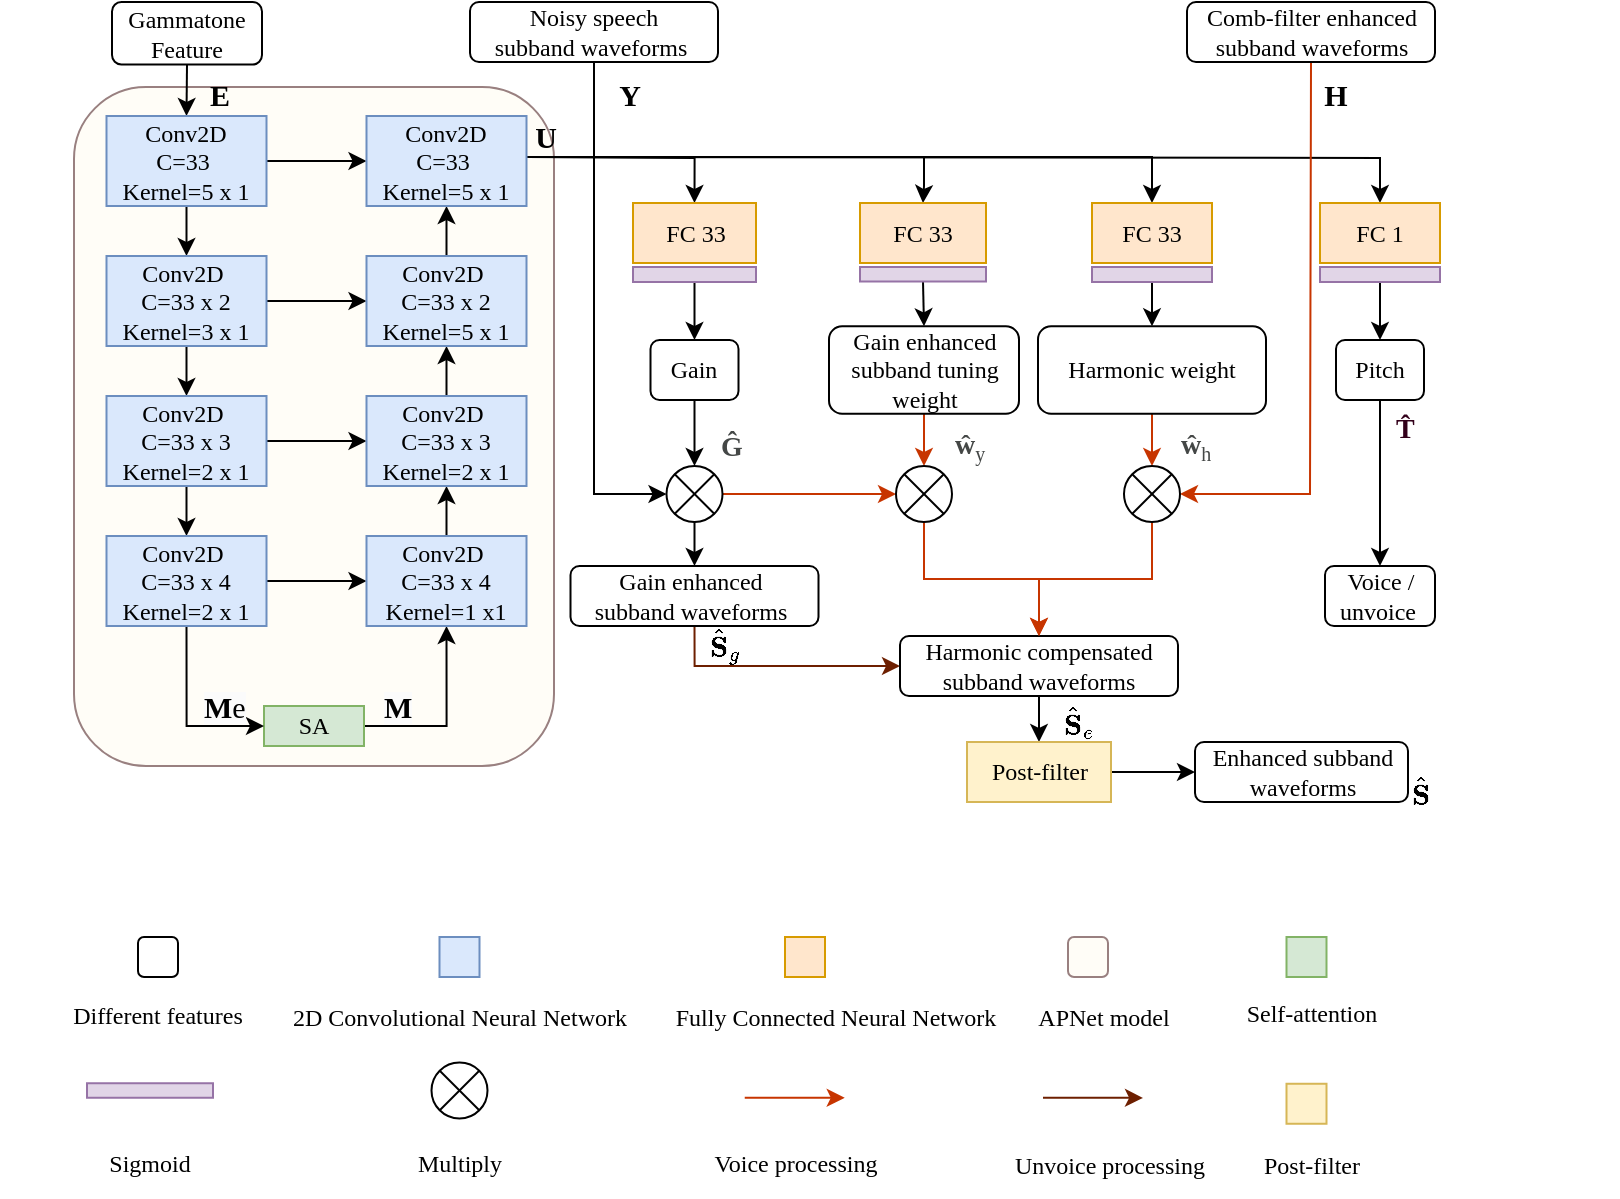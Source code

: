 <mxfile version="24.7.6">
  <diagram name="Page-1" id="zJ17UTxlqdSrX6OBl4_O">
    <mxGraphModel dx="-1433" dy="153" grid="1" gridSize="10" guides="1" tooltips="1" connect="1" arrows="1" fold="1" page="1" pageScale="1" pageWidth="850" pageHeight="1100" math="1" shadow="0">
      <root>
        <mxCell id="0" />
        <mxCell id="1" parent="0" />
        <mxCell id="dL0ZDPhnh0uilclcxEB1-1" value="" style="rounded=1;whiteSpace=wrap;html=1;fillColor=#FFFDF7;strokeColor=#998080;fontFamily=Times New Roman;" parent="1" vertex="1">
          <mxGeometry x="1787" y="50.5" width="240" height="339.5" as="geometry" />
        </mxCell>
        <mxCell id="dL0ZDPhnh0uilclcxEB1-2" value="Voice / unvoice&amp;nbsp;" style="rounded=1;whiteSpace=wrap;html=1;strokeColor=default;gradientColor=none;fontFamily=Times New Roman;" parent="1" vertex="1">
          <mxGeometry x="2412.5" y="290" width="55" height="30" as="geometry" />
        </mxCell>
        <mxCell id="dL0ZDPhnh0uilclcxEB1-3" style="edgeStyle=orthogonalEdgeStyle;rounded=0;orthogonalLoop=1;jettySize=auto;html=1;exitX=1;exitY=0.5;exitDx=0;exitDy=0;entryX=0;entryY=0.5;entryDx=0;entryDy=0;entryPerimeter=0;exitPerimeter=0;fillColor=#fa6800;strokeColor=#C73500;fontFamily=Times New Roman;" parent="1" source="dL0ZDPhnh0uilclcxEB1-52" target="dL0ZDPhnh0uilclcxEB1-54" edge="1">
          <mxGeometry relative="1" as="geometry" />
        </mxCell>
        <mxCell id="dL0ZDPhnh0uilclcxEB1-4" style="edgeStyle=orthogonalEdgeStyle;rounded=0;orthogonalLoop=1;jettySize=auto;html=1;exitX=0.5;exitY=1;exitDx=0;exitDy=0;entryX=0;entryY=0.5;entryDx=0;entryDy=0;fillColor=#a0522d;strokeColor=#6D1F00;fontFamily=Times New Roman;" parent="1" source="dL0ZDPhnh0uilclcxEB1-5" target="dL0ZDPhnh0uilclcxEB1-41" edge="1">
          <mxGeometry relative="1" as="geometry" />
        </mxCell>
        <mxCell id="dL0ZDPhnh0uilclcxEB1-5" value="Gain enhanced&amp;nbsp;&lt;br&gt;subband&amp;nbsp;waveforms&amp;nbsp;" style="rounded=1;whiteSpace=wrap;html=1;strokeColor=default;fontFamily=Times New Roman;" parent="1" vertex="1">
          <mxGeometry x="2035.25" y="290" width="124" height="30" as="geometry" />
        </mxCell>
        <mxCell id="dL0ZDPhnh0uilclcxEB1-24" style="edgeStyle=orthogonalEdgeStyle;rounded=0;orthogonalLoop=1;jettySize=auto;html=1;exitX=1;exitY=0.5;exitDx=0;exitDy=0;entryX=0.5;entryY=0;entryDx=0;entryDy=0;fontFamily=Times New Roman;" parent="1" target="dL0ZDPhnh0uilclcxEB1-31" edge="1">
          <mxGeometry relative="1" as="geometry">
            <mxPoint x="2013.5" y="85.5" as="sourcePoint" />
          </mxGeometry>
        </mxCell>
        <mxCell id="dL0ZDPhnh0uilclcxEB1-25" style="edgeStyle=orthogonalEdgeStyle;rounded=0;orthogonalLoop=1;jettySize=auto;html=1;exitX=1;exitY=0.5;exitDx=0;exitDy=0;entryX=0.5;entryY=0;entryDx=0;entryDy=0;fontFamily=Times New Roman;" parent="1" target="dL0ZDPhnh0uilclcxEB1-43" edge="1">
          <mxGeometry relative="1" as="geometry">
            <Array as="points">
              <mxPoint x="2212" y="86" />
              <mxPoint x="2212" y="100" />
              <mxPoint x="2212" y="100" />
            </Array>
            <mxPoint x="2013.5" y="85.5" as="sourcePoint" />
          </mxGeometry>
        </mxCell>
        <mxCell id="dL0ZDPhnh0uilclcxEB1-26" style="edgeStyle=orthogonalEdgeStyle;rounded=0;orthogonalLoop=1;jettySize=auto;html=1;exitX=1;exitY=0.5;exitDx=0;exitDy=0;entryX=0.5;entryY=0;entryDx=0;entryDy=0;fontFamily=Times New Roman;" parent="1" target="dL0ZDPhnh0uilclcxEB1-42" edge="1">
          <mxGeometry relative="1" as="geometry">
            <mxPoint x="2013.5" y="85.5" as="sourcePoint" />
            <Array as="points">
              <mxPoint x="2326" y="86" />
            </Array>
          </mxGeometry>
        </mxCell>
        <mxCell id="dL0ZDPhnh0uilclcxEB1-27" style="edgeStyle=orthogonalEdgeStyle;rounded=0;orthogonalLoop=1;jettySize=auto;html=1;exitX=1;exitY=0.5;exitDx=0;exitDy=0;entryX=0.5;entryY=0;entryDx=0;entryDy=0;fontFamily=Times New Roman;" parent="1" target="dL0ZDPhnh0uilclcxEB1-38" edge="1">
          <mxGeometry relative="1" as="geometry">
            <mxPoint x="2013.5" y="85.5" as="sourcePoint" />
          </mxGeometry>
        </mxCell>
        <mxCell id="dL0ZDPhnh0uilclcxEB1-118" style="edgeStyle=orthogonalEdgeStyle;rounded=0;orthogonalLoop=1;jettySize=auto;html=1;exitX=0.5;exitY=1;exitDx=0;exitDy=0;entryX=0.5;entryY=0;entryDx=0;entryDy=0;fontFamily=Times New Roman;" parent="1" source="dL0ZDPhnh0uilclcxEB1-30" target="dL0ZDPhnh0uilclcxEB1-100" edge="1">
          <mxGeometry relative="1" as="geometry" />
        </mxCell>
        <mxCell id="dL0ZDPhnh0uilclcxEB1-30" value="Gammatone Feature" style="rounded=1;whiteSpace=wrap;html=1;fontFamily=Times New Roman;" parent="1" vertex="1">
          <mxGeometry x="1806" y="8.0" width="75" height="31.25" as="geometry" />
        </mxCell>
        <mxCell id="dL0ZDPhnh0uilclcxEB1-31" value="FC 33" style="rounded=0;whiteSpace=wrap;html=1;fillColor=#ffe6cc;strokeColor=#d79b00;fontFamily=Times New Roman;" parent="1" vertex="1">
          <mxGeometry x="2066.5" y="108.5" width="61.5" height="30" as="geometry" />
        </mxCell>
        <mxCell id="dL0ZDPhnh0uilclcxEB1-32" style="edgeStyle=orthogonalEdgeStyle;rounded=0;orthogonalLoop=1;jettySize=auto;html=1;exitX=0.5;exitY=1;exitDx=0;exitDy=0;entryX=0.5;entryY=0;entryDx=0;entryDy=0;entryPerimeter=0;fontFamily=Times New Roman;" parent="1" source="dL0ZDPhnh0uilclcxEB1-33" target="dL0ZDPhnh0uilclcxEB1-52" edge="1">
          <mxGeometry relative="1" as="geometry" />
        </mxCell>
        <mxCell id="dL0ZDPhnh0uilclcxEB1-33" value="Gain" style="rounded=1;whiteSpace=wrap;html=1;fontFamily=Times New Roman;" parent="1" vertex="1">
          <mxGeometry x="2075.25" y="177" width="44" height="30" as="geometry" />
        </mxCell>
        <mxCell id="dL0ZDPhnh0uilclcxEB1-34" style="edgeStyle=orthogonalEdgeStyle;rounded=0;orthogonalLoop=1;jettySize=auto;html=1;exitX=0.5;exitY=1;exitDx=0;exitDy=0;entryX=0.5;entryY=0;entryDx=0;entryDy=0;entryPerimeter=0;fillColor=#fa6800;strokeColor=#C73500;fontFamily=Times New Roman;" parent="1" source="dL0ZDPhnh0uilclcxEB1-35" target="dL0ZDPhnh0uilclcxEB1-54" edge="1">
          <mxGeometry relative="1" as="geometry">
            <Array as="points">
              <mxPoint x="2212" y="238" />
              <mxPoint x="2212" y="238" />
            </Array>
          </mxGeometry>
        </mxCell>
        <mxCell id="dL0ZDPhnh0uilclcxEB1-35" value="Gain enhanced subband tuning weight" style="rounded=1;whiteSpace=wrap;html=1;fontFamily=Times New Roman;" parent="1" vertex="1">
          <mxGeometry x="2164.5" y="170.13" width="95" height="43.75" as="geometry" />
        </mxCell>
        <mxCell id="dL0ZDPhnh0uilclcxEB1-36" style="edgeStyle=orthogonalEdgeStyle;rounded=0;orthogonalLoop=1;jettySize=auto;html=1;exitX=0.5;exitY=1;exitDx=0;exitDy=0;entryX=0.5;entryY=0;entryDx=0;entryDy=0;entryPerimeter=0;fillColor=#fa6800;strokeColor=#C73500;fontFamily=Times New Roman;" parent="1" source="dL0ZDPhnh0uilclcxEB1-37" target="dL0ZDPhnh0uilclcxEB1-56" edge="1">
          <mxGeometry relative="1" as="geometry" />
        </mxCell>
        <mxCell id="dL0ZDPhnh0uilclcxEB1-37" value="Harmonic weight" style="rounded=1;whiteSpace=wrap;html=1;fontFamily=Times New Roman;" parent="1" vertex="1">
          <mxGeometry x="2269" y="170.13" width="114" height="43.75" as="geometry" />
        </mxCell>
        <mxCell id="dL0ZDPhnh0uilclcxEB1-38" value="FC 1" style="rounded=0;whiteSpace=wrap;html=1;fillColor=#ffe6cc;strokeColor=#d79b00;fontFamily=Times New Roman;" parent="1" vertex="1">
          <mxGeometry x="2410" y="108.5" width="60" height="30" as="geometry" />
        </mxCell>
        <mxCell id="dL0ZDPhnh0uilclcxEB1-39" style="edgeStyle=orthogonalEdgeStyle;rounded=0;orthogonalLoop=1;jettySize=auto;html=1;exitX=0.5;exitY=1;exitDx=0;exitDy=0;entryX=0.5;entryY=0;entryDx=0;entryDy=0;fontFamily=Times New Roman;" parent="1" source="dL0ZDPhnh0uilclcxEB1-40" target="dL0ZDPhnh0uilclcxEB1-2" edge="1">
          <mxGeometry relative="1" as="geometry" />
        </mxCell>
        <mxCell id="dL0ZDPhnh0uilclcxEB1-40" value="Pitch" style="rounded=1;whiteSpace=wrap;html=1;fontFamily=Times New Roman;" parent="1" vertex="1">
          <mxGeometry x="2418" y="177" width="44" height="30" as="geometry" />
        </mxCell>
        <mxCell id="S4DQuL0AChRIHme5D5WO-2" style="edgeStyle=orthogonalEdgeStyle;rounded=0;orthogonalLoop=1;jettySize=auto;html=1;exitX=0.5;exitY=1;exitDx=0;exitDy=0;entryX=0.5;entryY=0;entryDx=0;entryDy=0;" edge="1" parent="1" source="dL0ZDPhnh0uilclcxEB1-41" target="S4DQuL0AChRIHme5D5WO-1">
          <mxGeometry relative="1" as="geometry" />
        </mxCell>
        <mxCell id="dL0ZDPhnh0uilclcxEB1-41" value="Harmonic&amp;nbsp;compensated subband waveforms" style="rounded=1;whiteSpace=wrap;html=1;strokeColor=default;fontFamily=Times New Roman;" parent="1" vertex="1">
          <mxGeometry x="2200" y="325" width="139" height="30" as="geometry" />
        </mxCell>
        <mxCell id="dL0ZDPhnh0uilclcxEB1-42" value="FC 33" style="rounded=0;whiteSpace=wrap;html=1;fillColor=#ffe6cc;strokeColor=#d79b00;fontFamily=Times New Roman;" parent="1" vertex="1">
          <mxGeometry x="2296" y="108.5" width="60" height="30" as="geometry" />
        </mxCell>
        <mxCell id="dL0ZDPhnh0uilclcxEB1-43" value="FC 33" style="rounded=0;whiteSpace=wrap;html=1;fillColor=#ffe6cc;strokeColor=#d79b00;fontFamily=Times New Roman;" parent="1" vertex="1">
          <mxGeometry x="2180" y="108.5" width="63" height="30" as="geometry" />
        </mxCell>
        <mxCell id="dL0ZDPhnh0uilclcxEB1-47" style="edgeStyle=orthogonalEdgeStyle;rounded=0;orthogonalLoop=1;jettySize=auto;html=1;exitX=0.5;exitY=1;exitDx=0;exitDy=0;entryX=0;entryY=0.5;entryDx=0;entryDy=0;entryPerimeter=0;fontFamily=Times New Roman;" parent="1" source="dL0ZDPhnh0uilclcxEB1-48" target="dL0ZDPhnh0uilclcxEB1-52" edge="1">
          <mxGeometry relative="1" as="geometry" />
        </mxCell>
        <mxCell id="dL0ZDPhnh0uilclcxEB1-48" value="Noisy speech subband&amp;nbsp;waveforms&amp;nbsp;" style="rounded=1;whiteSpace=wrap;html=1;strokeColor=default;fontFamily=Times New Roman;" parent="1" vertex="1">
          <mxGeometry x="1985" y="8.0" width="124" height="30" as="geometry" />
        </mxCell>
        <mxCell id="dL0ZDPhnh0uilclcxEB1-49" style="edgeStyle=orthogonalEdgeStyle;rounded=0;orthogonalLoop=1;jettySize=auto;html=1;exitX=0.5;exitY=1;exitDx=0;exitDy=0;entryX=1;entryY=0.5;entryDx=0;entryDy=0;entryPerimeter=0;fillColor=#fa6800;strokeColor=#C73500;fontFamily=Times New Roman;" parent="1" source="dL0ZDPhnh0uilclcxEB1-50" target="dL0ZDPhnh0uilclcxEB1-56" edge="1">
          <mxGeometry relative="1" as="geometry">
            <mxPoint x="2355" y="273" as="targetPoint" />
            <Array as="points">
              <mxPoint x="2405" y="38" />
              <mxPoint x="2405" y="273" />
            </Array>
          </mxGeometry>
        </mxCell>
        <mxCell id="dL0ZDPhnh0uilclcxEB1-50" value="Comb-filter enhanced&lt;br&gt;&amp;nbsp;subband&amp;nbsp;waveforms&amp;nbsp;" style="rounded=1;whiteSpace=wrap;html=1;strokeColor=default;fontFamily=Times New Roman;" parent="1" vertex="1">
          <mxGeometry x="2343.5" y="8.0" width="124" height="30" as="geometry" />
        </mxCell>
        <mxCell id="dL0ZDPhnh0uilclcxEB1-51" style="edgeStyle=orthogonalEdgeStyle;rounded=0;orthogonalLoop=1;jettySize=auto;html=1;exitX=0.5;exitY=1;exitDx=0;exitDy=0;exitPerimeter=0;entryX=0.5;entryY=0;entryDx=0;entryDy=0;fontFamily=Times New Roman;" parent="1" source="dL0ZDPhnh0uilclcxEB1-52" target="dL0ZDPhnh0uilclcxEB1-5" edge="1">
          <mxGeometry relative="1" as="geometry" />
        </mxCell>
        <mxCell id="dL0ZDPhnh0uilclcxEB1-52" value="" style="verticalLabelPosition=bottom;verticalAlign=top;html=1;shape=mxgraph.flowchart.or;fontFamily=Times New Roman;" parent="1" vertex="1">
          <mxGeometry x="2083.25" y="240" width="28" height="28" as="geometry" />
        </mxCell>
        <mxCell id="dL0ZDPhnh0uilclcxEB1-53" style="edgeStyle=orthogonalEdgeStyle;rounded=0;orthogonalLoop=1;jettySize=auto;html=1;exitX=0.5;exitY=1;exitDx=0;exitDy=0;exitPerimeter=0;entryX=0.5;entryY=0;entryDx=0;entryDy=0;fillColor=#fa6800;strokeColor=#C73500;fontFamily=Times New Roman;" parent="1" source="dL0ZDPhnh0uilclcxEB1-54" target="dL0ZDPhnh0uilclcxEB1-41" edge="1">
          <mxGeometry relative="1" as="geometry" />
        </mxCell>
        <mxCell id="dL0ZDPhnh0uilclcxEB1-54" value="" style="verticalLabelPosition=bottom;verticalAlign=top;html=1;shape=mxgraph.flowchart.or;fontFamily=Times New Roman;" parent="1" vertex="1">
          <mxGeometry x="2198" y="240" width="28" height="28" as="geometry" />
        </mxCell>
        <mxCell id="dL0ZDPhnh0uilclcxEB1-55" style="edgeStyle=orthogonalEdgeStyle;rounded=0;orthogonalLoop=1;jettySize=auto;html=1;exitX=0.5;exitY=1;exitDx=0;exitDy=0;exitPerimeter=0;entryX=0.5;entryY=0;entryDx=0;entryDy=0;fillColor=#fa6800;strokeColor=#C73500;fontFamily=Times New Roman;" parent="1" source="dL0ZDPhnh0uilclcxEB1-56" target="dL0ZDPhnh0uilclcxEB1-41" edge="1">
          <mxGeometry relative="1" as="geometry" />
        </mxCell>
        <mxCell id="dL0ZDPhnh0uilclcxEB1-56" value="" style="verticalLabelPosition=bottom;verticalAlign=top;html=1;shape=mxgraph.flowchart.or;fontFamily=Times New Roman;" parent="1" vertex="1">
          <mxGeometry x="2312" y="240" width="28" height="28" as="geometry" />
        </mxCell>
        <mxCell id="dL0ZDPhnh0uilclcxEB1-57" value="" style="group;fontFamily=Times New Roman;" parent="1" vertex="1" connectable="0">
          <mxGeometry x="1924.75" y="475.5" width="110" height="55" as="geometry" />
        </mxCell>
        <mxCell id="dL0ZDPhnh0uilclcxEB1-58" value="" style="rounded=0;whiteSpace=wrap;html=1;fillColor=#dae8fc;strokeColor=#6c8ebf;fontFamily=Times New Roman;" parent="dL0ZDPhnh0uilclcxEB1-57" vertex="1">
          <mxGeometry x="45" width="20" height="20" as="geometry" />
        </mxCell>
        <mxCell id="dL0ZDPhnh0uilclcxEB1-59" value="2D&amp;nbsp;Convolutional&amp;nbsp;Neural&amp;nbsp;Network" style="rounded=0;whiteSpace=wrap;html=1;strokeColor=none;fillColor=none;fontFamily=Times New Roman;" parent="dL0ZDPhnh0uilclcxEB1-57" vertex="1">
          <mxGeometry y="25" width="110" height="30" as="geometry" />
        </mxCell>
        <mxCell id="dL0ZDPhnh0uilclcxEB1-60" value="" style="group;fillColor=none;fontFamily=Times New Roman;" parent="1" vertex="1" connectable="0">
          <mxGeometry x="2112.5" y="475.5" width="110" height="55" as="geometry" />
        </mxCell>
        <mxCell id="dL0ZDPhnh0uilclcxEB1-61" value="" style="rounded=0;whiteSpace=wrap;html=1;fillColor=#ffe6cc;strokeColor=#d79b00;fontFamily=Times New Roman;" parent="dL0ZDPhnh0uilclcxEB1-60" vertex="1">
          <mxGeometry x="30" width="20" height="20" as="geometry" />
        </mxCell>
        <mxCell id="dL0ZDPhnh0uilclcxEB1-62" value="Fully&amp;nbsp;Connected&amp;nbsp;Neural&amp;nbsp;Network" style="rounded=0;whiteSpace=wrap;html=1;strokeColor=none;fillColor=none;fontFamily=Times New Roman;" parent="dL0ZDPhnh0uilclcxEB1-60" vertex="1">
          <mxGeometry y="25" width="110" height="30" as="geometry" />
        </mxCell>
        <mxCell id="dL0ZDPhnh0uilclcxEB1-63" value="" style="group;fontFamily=Times New Roman;" parent="1" vertex="1" connectable="0">
          <mxGeometry x="2227" y="475.5" width="150" height="53.75" as="geometry" />
        </mxCell>
        <mxCell id="dL0ZDPhnh0uilclcxEB1-64" value="APNet model" style="rounded=0;whiteSpace=wrap;html=1;strokeColor=none;fillColor=none;fontFamily=Times New Roman;" parent="dL0ZDPhnh0uilclcxEB1-63" vertex="1">
          <mxGeometry y="27.5" width="150" height="26.25" as="geometry" />
        </mxCell>
        <mxCell id="dL0ZDPhnh0uilclcxEB1-65" value="" style="rounded=1;whiteSpace=wrap;html=1;fillColor=#fffdf7;strokeColor=#998080;fontColor=#ffffff;fontFamily=Times New Roman;" parent="dL0ZDPhnh0uilclcxEB1-63" vertex="1">
          <mxGeometry x="57" width="20" height="20" as="geometry" />
        </mxCell>
        <mxCell id="dL0ZDPhnh0uilclcxEB1-66" value="" style="group;fontFamily=Times New Roman;" parent="1" vertex="1" connectable="0">
          <mxGeometry x="1754" y="418.5" width="150" height="53.75" as="geometry" />
        </mxCell>
        <mxCell id="dL0ZDPhnh0uilclcxEB1-67" value="Different&amp;nbsp;features" style="rounded=0;whiteSpace=wrap;html=1;strokeColor=none;fillColor=none;fontFamily=Times New Roman;" parent="dL0ZDPhnh0uilclcxEB1-66" vertex="1">
          <mxGeometry y="83.5" width="150" height="26.25" as="geometry" />
        </mxCell>
        <mxCell id="dL0ZDPhnh0uilclcxEB1-68" value="" style="rounded=1;whiteSpace=wrap;html=1;fillColor=#FFFFFF;strokeColor=#000000;fontFamily=Times New Roman;" parent="dL0ZDPhnh0uilclcxEB1-66" vertex="1">
          <mxGeometry x="65" y="57" width="20" height="20" as="geometry" />
        </mxCell>
        <mxCell id="dL0ZDPhnh0uilclcxEB1-70" value="" style="endArrow=classic;html=1;rounded=0;fillColor=#fa6800;strokeColor=#C73500;fontFamily=Times New Roman;" parent="1" edge="1">
          <mxGeometry width="50" height="50" relative="1" as="geometry">
            <mxPoint x="2122.37" y="555.88" as="sourcePoint" />
            <mxPoint x="2172.37" y="555.88" as="targetPoint" />
          </mxGeometry>
        </mxCell>
        <mxCell id="dL0ZDPhnh0uilclcxEB1-71" value="Voice&amp;nbsp;processing" style="rounded=0;whiteSpace=wrap;html=1;strokeColor=none;fillColor=none;fontFamily=Times New Roman;" parent="1" vertex="1">
          <mxGeometry x="2072.87" y="575.88" width="150" height="26.25" as="geometry" />
        </mxCell>
        <mxCell id="dL0ZDPhnh0uilclcxEB1-78" value="" style="verticalLabelPosition=bottom;verticalAlign=top;html=1;shape=mxgraph.flowchart.or;fontFamily=Times New Roman;" parent="1" vertex="1">
          <mxGeometry x="1965.75" y="538.25" width="28" height="28" as="geometry" />
        </mxCell>
        <mxCell id="dL0ZDPhnh0uilclcxEB1-79" value="Multiply" style="rounded=0;whiteSpace=wrap;html=1;strokeColor=none;fillColor=none;fontFamily=Times New Roman;" parent="1" vertex="1">
          <mxGeometry x="1904.75" y="575.88" width="150" height="26.25" as="geometry" />
        </mxCell>
        <mxCell id="dL0ZDPhnh0uilclcxEB1-80" style="edgeStyle=orthogonalEdgeStyle;rounded=0;orthogonalLoop=1;jettySize=auto;html=1;exitX=0.5;exitY=1;exitDx=0;exitDy=0;entryX=0.5;entryY=0;entryDx=0;entryDy=0;fontFamily=Times New Roman;" parent="1" source="dL0ZDPhnh0uilclcxEB1-81" target="dL0ZDPhnh0uilclcxEB1-33" edge="1">
          <mxGeometry relative="1" as="geometry" />
        </mxCell>
        <mxCell id="dL0ZDPhnh0uilclcxEB1-81" value="" style="rounded=0;whiteSpace=wrap;html=1;fillColor=#e1d5e7;strokeColor=#9673a6;fontFamily=Times New Roman;" parent="1" vertex="1">
          <mxGeometry x="2066.5" y="140.5" width="61.5" height="7.5" as="geometry" />
        </mxCell>
        <mxCell id="dL0ZDPhnh0uilclcxEB1-82" style="edgeStyle=orthogonalEdgeStyle;rounded=0;orthogonalLoop=1;jettySize=auto;html=1;exitX=0.5;exitY=1;exitDx=0;exitDy=0;entryX=0.5;entryY=0;entryDx=0;entryDy=0;fontFamily=Times New Roman;" parent="1" source="dL0ZDPhnh0uilclcxEB1-83" target="dL0ZDPhnh0uilclcxEB1-35" edge="1">
          <mxGeometry relative="1" as="geometry" />
        </mxCell>
        <mxCell id="dL0ZDPhnh0uilclcxEB1-83" value="" style="rounded=0;whiteSpace=wrap;html=1;fillColor=#e1d5e7;strokeColor=#9673a6;fontFamily=Times New Roman;" parent="1" vertex="1">
          <mxGeometry x="2180" y="140.5" width="63" height="7.25" as="geometry" />
        </mxCell>
        <mxCell id="dL0ZDPhnh0uilclcxEB1-84" style="edgeStyle=orthogonalEdgeStyle;rounded=0;orthogonalLoop=1;jettySize=auto;html=1;exitX=0.5;exitY=1;exitDx=0;exitDy=0;entryX=0.5;entryY=0;entryDx=0;entryDy=0;fontFamily=Times New Roman;" parent="1" source="dL0ZDPhnh0uilclcxEB1-85" target="dL0ZDPhnh0uilclcxEB1-37" edge="1">
          <mxGeometry relative="1" as="geometry" />
        </mxCell>
        <mxCell id="dL0ZDPhnh0uilclcxEB1-85" value="" style="rounded=0;whiteSpace=wrap;html=1;fillColor=#e1d5e7;strokeColor=#9673a6;fontFamily=Times New Roman;" parent="1" vertex="1">
          <mxGeometry x="2296" y="140.5" width="60" height="7.5" as="geometry" />
        </mxCell>
        <mxCell id="dL0ZDPhnh0uilclcxEB1-86" style="edgeStyle=orthogonalEdgeStyle;rounded=0;orthogonalLoop=1;jettySize=auto;html=1;exitX=0.5;exitY=1;exitDx=0;exitDy=0;entryX=0.5;entryY=0;entryDx=0;entryDy=0;fontFamily=Times New Roman;" parent="1" source="dL0ZDPhnh0uilclcxEB1-87" target="dL0ZDPhnh0uilclcxEB1-40" edge="1">
          <mxGeometry relative="1" as="geometry" />
        </mxCell>
        <mxCell id="dL0ZDPhnh0uilclcxEB1-87" value="&amp;nbsp;" style="rounded=0;whiteSpace=wrap;html=1;fillColor=#e1d5e7;strokeColor=#9673a6;fontFamily=Times New Roman;" parent="1" vertex="1">
          <mxGeometry x="2410" y="140.5" width="60" height="7.5" as="geometry" />
        </mxCell>
        <mxCell id="dL0ZDPhnh0uilclcxEB1-88" value="" style="rounded=0;whiteSpace=wrap;html=1;fillColor=#e1d5e7;strokeColor=#9673a6;fontFamily=Times New Roman;" parent="1" vertex="1">
          <mxGeometry x="1793.5" y="548.625" width="63" height="7.25" as="geometry" />
        </mxCell>
        <mxCell id="dL0ZDPhnh0uilclcxEB1-89" value="Sigmoid" style="rounded=0;whiteSpace=wrap;html=1;strokeColor=none;fillColor=none;fontFamily=Times New Roman;" parent="1" vertex="1">
          <mxGeometry x="1750" y="575.88" width="150" height="26.25" as="geometry" />
        </mxCell>
        <mxCell id="dL0ZDPhnh0uilclcxEB1-90" value="" style="rounded=0;whiteSpace=wrap;html=1;fillColor=#d5e8d4;strokeColor=#82b366;fontFamily=Times New Roman;" parent="1" vertex="1">
          <mxGeometry x="2393.25" y="475.5" width="20" height="20" as="geometry" />
        </mxCell>
        <mxCell id="dL0ZDPhnh0uilclcxEB1-91" value="Self-attention" style="rounded=0;whiteSpace=wrap;html=1;strokeColor=none;fillColor=none;fontFamily=Times New Roman;" parent="1" vertex="1">
          <mxGeometry x="2325.5" y="498.75" width="160" height="30" as="geometry" />
        </mxCell>
        <mxCell id="dL0ZDPhnh0uilclcxEB1-92" style="edgeStyle=orthogonalEdgeStyle;rounded=0;orthogonalLoop=1;jettySize=auto;html=1;exitX=1;exitY=0.5;exitDx=0;exitDy=0;entryX=0.5;entryY=1;entryDx=0;entryDy=0;fontFamily=Times New Roman;" parent="1" source="dL0ZDPhnh0uilclcxEB1-93" target="dL0ZDPhnh0uilclcxEB1-107" edge="1">
          <mxGeometry relative="1" as="geometry">
            <mxPoint x="1971.75" y="323" as="targetPoint" />
          </mxGeometry>
        </mxCell>
        <mxCell id="dL0ZDPhnh0uilclcxEB1-93" value="SA" style="rounded=0;whiteSpace=wrap;html=1;fillColor=#d5e8d4;strokeColor=#82b366;fontFamily=Times New Roman;" parent="1" vertex="1">
          <mxGeometry x="1882" y="360" width="50" height="20" as="geometry" />
        </mxCell>
        <mxCell id="dL0ZDPhnh0uilclcxEB1-94" style="edgeStyle=orthogonalEdgeStyle;rounded=0;orthogonalLoop=1;jettySize=auto;html=1;exitX=0.5;exitY=1;exitDx=0;exitDy=0;entryX=0;entryY=0.5;entryDx=0;entryDy=0;fontFamily=Times New Roman;" parent="1" source="dL0ZDPhnh0uilclcxEB1-105" target="dL0ZDPhnh0uilclcxEB1-93" edge="1">
          <mxGeometry relative="1" as="geometry">
            <mxPoint x="1841.75" y="323" as="sourcePoint" />
          </mxGeometry>
        </mxCell>
        <mxCell id="dL0ZDPhnh0uilclcxEB1-99" style="edgeStyle=orthogonalEdgeStyle;rounded=0;orthogonalLoop=1;jettySize=auto;html=1;exitX=0.5;exitY=1;exitDx=0;exitDy=0;entryX=0.5;entryY=0;entryDx=0;entryDy=0;fillColor=#dae8fc;strokeColor=#000000;fontFamily=Times New Roman;" parent="1" source="dL0ZDPhnh0uilclcxEB1-100" target="dL0ZDPhnh0uilclcxEB1-102" edge="1">
          <mxGeometry relative="1" as="geometry" />
        </mxCell>
        <mxCell id="dL0ZDPhnh0uilclcxEB1-116" style="edgeStyle=orthogonalEdgeStyle;rounded=0;orthogonalLoop=1;jettySize=auto;html=1;exitX=1;exitY=0.5;exitDx=0;exitDy=0;entryX=0;entryY=0.5;entryDx=0;entryDy=0;fontFamily=Times New Roman;" parent="1" source="dL0ZDPhnh0uilclcxEB1-100" target="dL0ZDPhnh0uilclcxEB1-112" edge="1">
          <mxGeometry relative="1" as="geometry" />
        </mxCell>
        <mxCell id="dL0ZDPhnh0uilclcxEB1-100" value="Conv2D &lt;br&gt;C=33&amp;nbsp;&lt;div&gt;Kernel=5 x 1&lt;/div&gt;" style="rounded=0;whiteSpace=wrap;html=1;fillColor=#dae8fc;strokeColor=#6c8ebf;fontFamily=Times New Roman;" parent="1" vertex="1">
          <mxGeometry x="1803.25" y="65" width="80" height="45" as="geometry" />
        </mxCell>
        <mxCell id="dL0ZDPhnh0uilclcxEB1-101" style="edgeStyle=orthogonalEdgeStyle;rounded=0;orthogonalLoop=1;jettySize=auto;html=1;exitX=0.5;exitY=1;exitDx=0;exitDy=0;entryX=0.5;entryY=0;entryDx=0;entryDy=0;fillColor=#dae8fc;strokeColor=#000000;fontFamily=Times New Roman;" parent="1" source="dL0ZDPhnh0uilclcxEB1-102" target="dL0ZDPhnh0uilclcxEB1-104" edge="1">
          <mxGeometry relative="1" as="geometry" />
        </mxCell>
        <mxCell id="dL0ZDPhnh0uilclcxEB1-115" style="edgeStyle=orthogonalEdgeStyle;rounded=0;orthogonalLoop=1;jettySize=auto;html=1;exitX=1;exitY=0.5;exitDx=0;exitDy=0;fontFamily=Times New Roman;" parent="1" source="dL0ZDPhnh0uilclcxEB1-102" target="dL0ZDPhnh0uilclcxEB1-111" edge="1">
          <mxGeometry relative="1" as="geometry" />
        </mxCell>
        <mxCell id="dL0ZDPhnh0uilclcxEB1-102" value="Conv2D&amp;nbsp;&lt;br&gt;C=33 x 2 Kernel=3 x 1" style="rounded=0;whiteSpace=wrap;html=1;fillColor=#dae8fc;strokeColor=#6c8ebf;fontFamily=Times New Roman;" parent="1" vertex="1">
          <mxGeometry x="1803.25" y="135" width="80" height="45" as="geometry" />
        </mxCell>
        <mxCell id="dL0ZDPhnh0uilclcxEB1-103" style="edgeStyle=orthogonalEdgeStyle;rounded=0;orthogonalLoop=1;jettySize=auto;html=1;exitX=0.5;exitY=1;exitDx=0;exitDy=0;entryX=0.5;entryY=0;entryDx=0;entryDy=0;fillColor=#dae8fc;strokeColor=#000000;fontFamily=Times New Roman;" parent="1" source="dL0ZDPhnh0uilclcxEB1-104" target="dL0ZDPhnh0uilclcxEB1-105" edge="1">
          <mxGeometry relative="1" as="geometry" />
        </mxCell>
        <mxCell id="dL0ZDPhnh0uilclcxEB1-114" style="edgeStyle=orthogonalEdgeStyle;rounded=0;orthogonalLoop=1;jettySize=auto;html=1;exitX=1;exitY=0.5;exitDx=0;exitDy=0;entryX=0;entryY=0.5;entryDx=0;entryDy=0;fontFamily=Times New Roman;" parent="1" source="dL0ZDPhnh0uilclcxEB1-104" target="dL0ZDPhnh0uilclcxEB1-109" edge="1">
          <mxGeometry relative="1" as="geometry" />
        </mxCell>
        <mxCell id="dL0ZDPhnh0uilclcxEB1-104" value="Conv2D&amp;nbsp;&lt;br&gt;C=33 x 3 Kernel=2 x 1" style="rounded=0;whiteSpace=wrap;html=1;fillColor=#dae8fc;strokeColor=#6c8ebf;fontFamily=Times New Roman;" parent="1" vertex="1">
          <mxGeometry x="1803.25" y="205" width="80" height="45" as="geometry" />
        </mxCell>
        <mxCell id="dL0ZDPhnh0uilclcxEB1-113" style="edgeStyle=orthogonalEdgeStyle;rounded=0;orthogonalLoop=1;jettySize=auto;html=1;exitX=1;exitY=0.5;exitDx=0;exitDy=0;entryX=0;entryY=0.5;entryDx=0;entryDy=0;fontFamily=Times New Roman;" parent="1" source="dL0ZDPhnh0uilclcxEB1-105" target="dL0ZDPhnh0uilclcxEB1-107" edge="1">
          <mxGeometry relative="1" as="geometry" />
        </mxCell>
        <mxCell id="dL0ZDPhnh0uilclcxEB1-105" value="Conv2D&amp;nbsp;&lt;br&gt;C=33 x 4 Kernel=2 x 1" style="rounded=0;whiteSpace=wrap;html=1;fillColor=#dae8fc;strokeColor=#6c8ebf;fontFamily=Times New Roman;" parent="1" vertex="1">
          <mxGeometry x="1803.25" y="275" width="80" height="45" as="geometry" />
        </mxCell>
        <mxCell id="dL0ZDPhnh0uilclcxEB1-106" style="edgeStyle=orthogonalEdgeStyle;rounded=0;orthogonalLoop=1;jettySize=auto;html=1;exitX=0.5;exitY=0;exitDx=0;exitDy=0;entryX=0.5;entryY=1;entryDx=0;entryDy=0;fillColor=#dae8fc;strokeColor=#000000;fontFamily=Times New Roman;" parent="1" source="dL0ZDPhnh0uilclcxEB1-107" target="dL0ZDPhnh0uilclcxEB1-109" edge="1">
          <mxGeometry relative="1" as="geometry" />
        </mxCell>
        <mxCell id="dL0ZDPhnh0uilclcxEB1-107" value="Conv2D&amp;nbsp;&lt;br&gt;C=33 x 4 Kernel=1 x1" style="rounded=0;whiteSpace=wrap;html=1;fillColor=#dae8fc;strokeColor=#6c8ebf;fontFamily=Times New Roman;" parent="1" vertex="1">
          <mxGeometry x="1933.25" y="275" width="80" height="45" as="geometry" />
        </mxCell>
        <mxCell id="dL0ZDPhnh0uilclcxEB1-108" style="edgeStyle=orthogonalEdgeStyle;rounded=0;orthogonalLoop=1;jettySize=auto;html=1;exitX=0.5;exitY=0;exitDx=0;exitDy=0;entryX=0.5;entryY=1;entryDx=0;entryDy=0;fillColor=#dae8fc;strokeColor=#000000;fontFamily=Times New Roman;" parent="1" source="dL0ZDPhnh0uilclcxEB1-109" target="dL0ZDPhnh0uilclcxEB1-111" edge="1">
          <mxGeometry relative="1" as="geometry" />
        </mxCell>
        <mxCell id="dL0ZDPhnh0uilclcxEB1-109" value="Conv2D&amp;nbsp;&lt;br&gt;C=33 x 3 Kernel=2 x 1" style="rounded=0;whiteSpace=wrap;html=1;fillColor=#dae8fc;strokeColor=#6c8ebf;fontFamily=Times New Roman;" parent="1" vertex="1">
          <mxGeometry x="1933.25" y="205" width="80" height="45" as="geometry" />
        </mxCell>
        <mxCell id="dL0ZDPhnh0uilclcxEB1-110" style="edgeStyle=orthogonalEdgeStyle;rounded=0;orthogonalLoop=1;jettySize=auto;html=1;exitX=0.5;exitY=0;exitDx=0;exitDy=0;entryX=0.5;entryY=1;entryDx=0;entryDy=0;fillColor=#dae8fc;strokeColor=#000000;fontFamily=Times New Roman;" parent="1" source="dL0ZDPhnh0uilclcxEB1-111" target="dL0ZDPhnh0uilclcxEB1-112" edge="1">
          <mxGeometry relative="1" as="geometry" />
        </mxCell>
        <mxCell id="dL0ZDPhnh0uilclcxEB1-111" value="Conv2D&amp;nbsp;&lt;br&gt;C=33 x 2 Kernel=5 x 1" style="rounded=0;whiteSpace=wrap;html=1;fillColor=#dae8fc;strokeColor=#6c8ebf;fontFamily=Times New Roman;" parent="1" vertex="1">
          <mxGeometry x="1933.25" y="135" width="80" height="45" as="geometry" />
        </mxCell>
        <mxCell id="dL0ZDPhnh0uilclcxEB1-112" value="Conv2D &lt;br&gt;C=33&amp;nbsp;&lt;div&gt;Kernel=5 x 1&lt;/div&gt;" style="rounded=0;whiteSpace=wrap;html=1;fillColor=#dae8fc;strokeColor=#6c8ebf;fontFamily=Times New Roman;" parent="1" vertex="1">
          <mxGeometry x="1933.25" y="65" width="80" height="45" as="geometry" />
        </mxCell>
        <mxCell id="dL0ZDPhnh0uilclcxEB1-122" value="&lt;b style=&quot;color: rgb(68, 71, 70); font-size: 14px; text-align: start; white-space: pre;&quot;&gt;&lt;font&gt;ŵ&lt;/font&gt;&lt;/b&gt;&lt;sub style=&quot;color: rgb(68, 71, 70); text-align: start; white-space: pre;&quot;&gt;y&lt;/sub&gt;" style="text;html=1;strokeColor=none;fillColor=none;align=center;verticalAlign=middle;whiteSpace=wrap;rounded=0;strokeWidth=7;fontFamily=Times New Roman;" parent="1" vertex="1">
          <mxGeometry x="2205" y="215.88" width="60" height="30" as="geometry" />
        </mxCell>
        <mxCell id="dL0ZDPhnh0uilclcxEB1-123" value="&lt;b style=&quot;color: rgb(68, 71, 70); font-size: 14px; text-align: start; white-space: pre;&quot;&gt;&lt;font&gt;ŵ&lt;/font&gt;&lt;/b&gt;&lt;sub style=&quot;color: rgb(68, 71, 70); text-align: start; white-space: pre;&quot;&gt;h&lt;/sub&gt;" style="text;html=1;strokeColor=none;fillColor=none;align=center;verticalAlign=middle;whiteSpace=wrap;rounded=0;strokeWidth=7;fontFamily=Times New Roman;" parent="1" vertex="1">
          <mxGeometry x="2318" y="215.88" width="60" height="30" as="geometry" />
        </mxCell>
        <mxCell id="dL0ZDPhnh0uilclcxEB1-124" value="&lt;span style=&quot;color: rgb(68, 71, 70); font-size: 14px; text-align: start; white-space: pre; background-color: rgb(255, 255, 255);&quot;&gt;&lt;b style=&quot;&quot;&gt;&lt;font style=&quot;&quot;&gt;Ĝ&lt;/font&gt;&lt;/b&gt;&lt;/span&gt;" style="text;html=1;strokeColor=none;fillColor=none;align=center;verticalAlign=middle;whiteSpace=wrap;rounded=0;strokeWidth=7;fontFamily=Times New Roman;" parent="1" vertex="1">
          <mxGeometry x="2086.25" y="215.88" width="60" height="30" as="geometry" />
        </mxCell>
        <mxCell id="lscojaRsyQzUvcd1Fd95-1" value="&lt;span style=&quot;font-size: 15px;&quot;&gt;&lt;b&gt;&lt;font&gt;E&lt;/font&gt;&lt;/b&gt;&lt;/span&gt;" style="text;html=1;strokeColor=none;fillColor=none;align=center;verticalAlign=middle;whiteSpace=wrap;rounded=0;strokeWidth=7;fontFamily=Times New Roman;" parent="1" vertex="1">
          <mxGeometry x="1830" y="39.25" width="60" height="30" as="geometry" />
        </mxCell>
        <mxCell id="C7viahZJSG1r6KPh_LHN-1" value="&lt;span style=&quot;font-size: 14px; font-style: normal; font-variant-ligatures: normal; font-variant-caps: normal; letter-spacing: normal; orphans: 2; text-align: start; text-indent: 0px; text-transform: none; widows: 2; word-spacing: 0px; -webkit-text-stroke-width: 0px; white-space: pre; text-decoration-thickness: initial; text-decoration-style: initial; text-decoration-color: initial; float: none; display: inline !important; background-color: rgb(255, 255, 255);&quot;&gt;&lt;b style=&quot;&quot;&gt;&lt;font style=&quot;&quot; color=&quot;#33001a&quot;&gt;T̂&lt;/font&gt;&lt;/b&gt;&lt;/span&gt;" style="text;whiteSpace=wrap;html=1;imageAspect=1;connectable=1;allowArrows=0;fontFamily=Times New Roman;" parent="1" vertex="1">
          <mxGeometry x="2445.5" y="207" width="40" height="40" as="geometry" />
        </mxCell>
        <mxCell id="C7viahZJSG1r6KPh_LHN-4" value="&lt;font&gt;&lt;b style=&quot;color: rgb(0, 0, 0); font-size: 15px; font-style: normal; font-variant-ligatures: normal; font-variant-caps: normal; letter-spacing: normal; orphans: 2; text-align: center; text-indent: 0px; text-transform: none; widows: 2; word-spacing: 0px; -webkit-text-stroke-width: 0px; white-space: normal; background-color: rgb(251, 251, 251); text-decoration-thickness: initial; text-decoration-style: initial; text-decoration-color: initial;&quot;&gt;M&lt;/b&gt;&lt;span style=&quot;color: rgb(0, 0, 0); font-size: 15px; font-style: normal; font-variant-ligatures: normal; font-variant-caps: normal; font-weight: 400; letter-spacing: normal; orphans: 2; text-align: center; text-indent: 0px; text-transform: none; widows: 2; word-spacing: 0px; -webkit-text-stroke-width: 0px; white-space: normal; background-color: rgb(251, 251, 251); text-decoration-thickness: initial; text-decoration-style: initial; text-decoration-color: initial; float: none; display: inline !important;&quot;&gt;e&lt;/span&gt;&lt;/font&gt;" style="text;whiteSpace=wrap;html=1;fontFamily=Times New Roman;" parent="1" vertex="1">
          <mxGeometry x="1850" y="345" width="50" height="40" as="geometry" />
        </mxCell>
        <mxCell id="C7viahZJSG1r6KPh_LHN-7" value="&lt;b style=&quot;color: rgb(0, 0, 0); font-size: 15px; font-style: normal; font-variant-ligatures: normal; font-variant-caps: normal; letter-spacing: normal; orphans: 2; text-align: center; text-indent: 0px; text-transform: none; widows: 2; word-spacing: 0px; -webkit-text-stroke-width: 0px; white-space: normal; background-color: rgb(251, 251, 251); text-decoration-thickness: initial; text-decoration-style: initial; text-decoration-color: initial;&quot;&gt;M&lt;/b&gt;" style="text;whiteSpace=wrap;html=1;fontFamily=Times New Roman;" parent="1" vertex="1">
          <mxGeometry x="1940" y="345" width="23" height="30" as="geometry" />
        </mxCell>
        <mxCell id="tSGoali31HbGe8xFUC7L-1" value="&lt;span style=&quot;font-size: 15px;&quot;&gt;&lt;b&gt;&lt;font&gt;U&lt;/font&gt;&lt;/b&gt;&lt;/span&gt;" style="text;html=1;strokeColor=none;fillColor=none;align=center;verticalAlign=middle;whiteSpace=wrap;rounded=0;strokeWidth=7;fontFamily=Times New Roman;" parent="1" vertex="1">
          <mxGeometry x="1993" y="60" width="60" height="30" as="geometry" />
        </mxCell>
        <mxCell id="Hh0wRw1lLY7-SUWANcJn-2" value="$$\hat{\textbf{S}}_g$$" style="text;whiteSpace=wrap;" parent="1" vertex="1">
          <mxGeometry x="2102.5" y="301" width="27.5" height="40" as="geometry" />
        </mxCell>
        <mxCell id="Hh0wRw1lLY7-SUWANcJn-4" value="$$\hat{\textbf{S}}_e$$" style="text;whiteSpace=wrap;" parent="1" vertex="1">
          <mxGeometry x="2279.5" y="340" width="26" height="30" as="geometry" />
        </mxCell>
        <mxCell id="Hh0wRw1lLY7-SUWANcJn-5" value="&lt;span style=&quot;font-size: 15px;&quot;&gt;&lt;b&gt;&lt;font&gt;H&lt;/font&gt;&lt;/b&gt;&lt;/span&gt;" style="text;html=1;strokeColor=none;fillColor=none;align=center;verticalAlign=middle;whiteSpace=wrap;rounded=0;strokeWidth=7;fontFamily=Times New Roman;" parent="1" vertex="1">
          <mxGeometry x="2388" y="39.25" width="60" height="30" as="geometry" />
        </mxCell>
        <mxCell id="Hh0wRw1lLY7-SUWANcJn-6" value="&lt;span style=&quot;font-size: 15px;&quot;&gt;&lt;b&gt;&lt;font&gt;Y&lt;/font&gt;&lt;/b&gt;&lt;/span&gt;" style="text;html=1;strokeColor=none;fillColor=none;align=center;verticalAlign=middle;whiteSpace=wrap;rounded=0;strokeWidth=7;fontFamily=Times New Roman;" parent="1" vertex="1">
          <mxGeometry x="2034.75" y="39.25" width="60" height="30" as="geometry" />
        </mxCell>
        <mxCell id="dL0ZDPhnh0uilclcxEB1-77" value="" style="endArrow=classic;html=1;rounded=0;fillColor=#a0522d;strokeColor=#6D1F00;fontFamily=Times New Roman;" parent="1" edge="1">
          <mxGeometry width="50" height="50" relative="1" as="geometry">
            <mxPoint x="2271.5" y="555.83" as="sourcePoint" />
            <mxPoint x="2321.5" y="555.95" as="targetPoint" />
          </mxGeometry>
        </mxCell>
        <mxCell id="dL0ZDPhnh0uilclcxEB1-76" value="Unvoice&amp;nbsp;processing" style="rounded=0;whiteSpace=wrap;html=1;strokeColor=none;fillColor=none;fontFamily=Times New Roman;" parent="1" vertex="1">
          <mxGeometry x="2230" y="576.88" width="150" height="26.25" as="geometry" />
        </mxCell>
        <mxCell id="S4DQuL0AChRIHme5D5WO-10" style="edgeStyle=orthogonalEdgeStyle;rounded=0;orthogonalLoop=1;jettySize=auto;html=1;exitX=1;exitY=0.5;exitDx=0;exitDy=0;entryX=0;entryY=0.5;entryDx=0;entryDy=0;" edge="1" parent="1" source="S4DQuL0AChRIHme5D5WO-1" target="S4DQuL0AChRIHme5D5WO-9">
          <mxGeometry relative="1" as="geometry" />
        </mxCell>
        <mxCell id="S4DQuL0AChRIHme5D5WO-1" value="Post-filter" style="rounded=0;whiteSpace=wrap;html=1;strokeColor=#d6b656;fontFamily=Times New Roman;fillColor=#fff2cc;" vertex="1" parent="1">
          <mxGeometry x="2233.5" y="378" width="72" height="30" as="geometry" />
        </mxCell>
        <mxCell id="S4DQuL0AChRIHme5D5WO-9" value="Enhanced subband waveforms" style="rounded=1;whiteSpace=wrap;html=1;strokeColor=default;fontFamily=Times New Roman;" vertex="1" parent="1">
          <mxGeometry x="2347.5" y="378" width="106.5" height="30" as="geometry" />
        </mxCell>
        <mxCell id="S4DQuL0AChRIHme5D5WO-11" value="$$\hat{\textbf{S}}$$" style="text;whiteSpace=wrap;" vertex="1" parent="1">
          <mxGeometry x="2454" y="375" width="26" height="30" as="geometry" />
        </mxCell>
        <mxCell id="S4DQuL0AChRIHme5D5WO-12" value="" style="rounded=0;whiteSpace=wrap;html=1;fillColor=#fff2cc;strokeColor=#d6b656;fontFamily=Times New Roman;" vertex="1" parent="1">
          <mxGeometry x="2393.25" y="548.88" width="20" height="20" as="geometry" />
        </mxCell>
        <mxCell id="S4DQuL0AChRIHme5D5WO-13" value="Post-filter" style="rounded=0;whiteSpace=wrap;html=1;strokeColor=none;fillColor=none;fontFamily=Times New Roman;" vertex="1" parent="1">
          <mxGeometry x="2325.5" y="575.13" width="160" height="30" as="geometry" />
        </mxCell>
      </root>
    </mxGraphModel>
  </diagram>
</mxfile>
